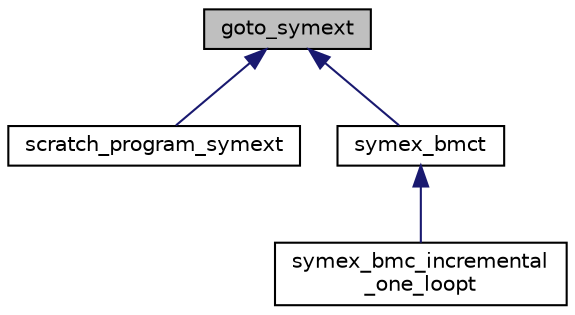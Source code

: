 digraph "goto_symext"
{
 // LATEX_PDF_SIZE
  bgcolor="transparent";
  edge [fontname="Helvetica",fontsize="10",labelfontname="Helvetica",labelfontsize="10"];
  node [fontname="Helvetica",fontsize="10",shape=record];
  Node1 [label="goto_symext",height=0.2,width=0.4,color="black", fillcolor="grey75", style="filled", fontcolor="black",tooltip="The main class for the forward symbolic simulator."];
  Node1 -> Node2 [dir="back",color="midnightblue",fontsize="10",style="solid",fontname="Helvetica"];
  Node2 [label="scratch_program_symext",height=0.2,width=0.4,color="black",URL="$structscratch__program__symext.html",tooltip=" "];
  Node1 -> Node3 [dir="back",color="midnightblue",fontsize="10",style="solid",fontname="Helvetica"];
  Node3 [label="symex_bmct",height=0.2,width=0.4,color="black",URL="$classsymex__bmct.html",tooltip=" "];
  Node3 -> Node4 [dir="back",color="midnightblue",fontsize="10",style="solid",fontname="Helvetica"];
  Node4 [label="symex_bmc_incremental\l_one_loopt",height=0.2,width=0.4,color="black",URL="$classsymex__bmc__incremental__one__loopt.html",tooltip=" "];
}
